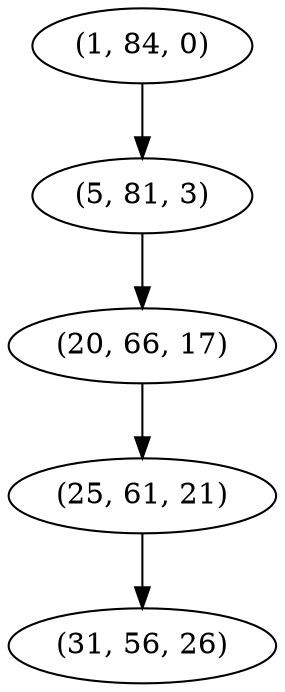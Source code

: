 digraph tree {
    "(1, 84, 0)";
    "(5, 81, 3)";
    "(20, 66, 17)";
    "(25, 61, 21)";
    "(31, 56, 26)";
    "(1, 84, 0)" -> "(5, 81, 3)";
    "(5, 81, 3)" -> "(20, 66, 17)";
    "(20, 66, 17)" -> "(25, 61, 21)";
    "(25, 61, 21)" -> "(31, 56, 26)";
}
